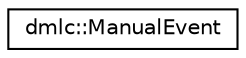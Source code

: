 digraph "Graphical Class Hierarchy"
{
 // LATEX_PDF_SIZE
  edge [fontname="Helvetica",fontsize="10",labelfontname="Helvetica",labelfontsize="10"];
  node [fontname="Helvetica",fontsize="10",shape=record];
  rankdir="LR";
  Node0 [label="dmlc::ManualEvent",height=0.2,width=0.4,color="black", fillcolor="white", style="filled",URL="$classdmlc_1_1ManualEvent.html",tooltip="Simple manual-reset event gate which remains open after signalled."];
}
